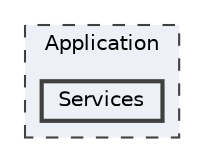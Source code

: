 digraph "Application/Services"
{
 // LATEX_PDF_SIZE
  bgcolor="transparent";
  edge [fontname=Helvetica,fontsize=10,labelfontname=Helvetica,labelfontsize=10];
  node [fontname=Helvetica,fontsize=10,shape=box,height=0.2,width=0.4];
  compound=true
  subgraph clusterdir_eb1463819d84903762eb6f59cc0c4383 {
    graph [ bgcolor="#edf0f7", pencolor="grey25", label="Application", fontname=Helvetica,fontsize=10 style="filled,dashed", URL="dir_eb1463819d84903762eb6f59cc0c4383.html",tooltip=""]
  dir_c44328763ed218496ecd4f791fb360e9 [label="Services", fillcolor="#edf0f7", color="grey25", style="filled,bold", URL="dir_c44328763ed218496ecd4f791fb360e9.html",tooltip=""];
  }
}
